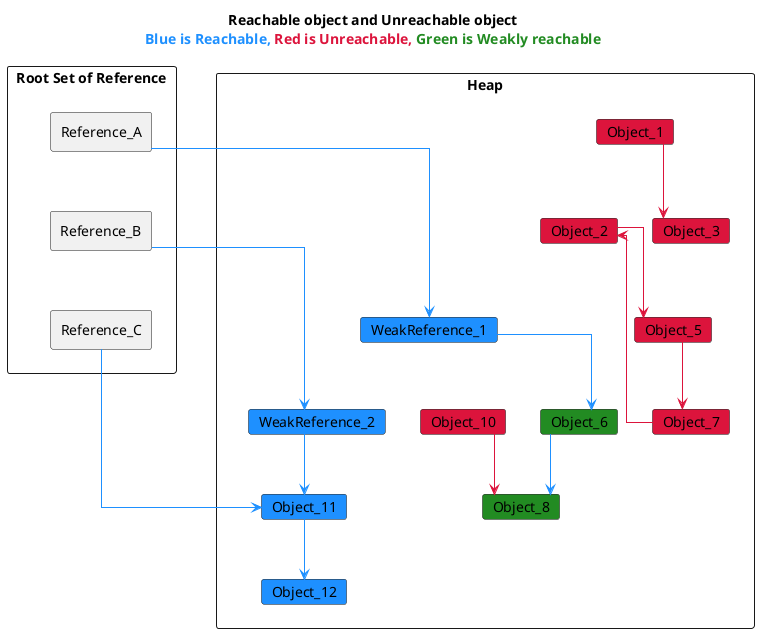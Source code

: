 @startuml
'skinparam nodesep 10
'skinparam ranksep 20
skinparam linetype ortho

title
	Reachable object and Unreachable object
	<color:DodgerBlue>Blue is Reachable, <color:Crimson>Red is Unreachable, <color:ForestGreen>Green is Weakly reachable
end title

rectangle "Root Set of Reference" {
	rectangle Reference_A {
	}
	rectangle Reference_B {
	}
	rectangle Reference_C {
	}

	Reference_A -[hidden]d- Reference_B
	Reference_B -[hidden]d- Reference_C

'	hide a
'	hide b
'	hide c
}

rectangle Heap {
	card Object_1 #Crimson {
	}
	card Object_2 #Crimson {
	}
	card Object_3 #Crimson {
	}
	card WeakReference_1 #DodgerBlue {
	}
	card Object_5 #Crimson {
	}
	card Object_6 #ForestGreen {
	}
	card Object_7 #Crimson {
	}
	card Object_8 #ForestGreen{
	}
	card WeakReference_2 #DodgerBlue{
	}
	card Object_10 #Crimson{
	}
	card Object_11 #DodgerBlue{
	}
	card Object_12 #DodgerBlue{
	}

	Object_1 --> Object_3 #Crimson

	Object_2 --> Object_5 #Crimson
	Object_5 --> Object_7 #Crimson
	Object_7 --> Object_2 #Crimson

	WeakReference_1 --> Object_6 #DodgerBlue
	Object_6 --> Object_8 #DodgerBlue
	Object_10 --> Object_8 #Crimson

	WeakReference_2 --> Object_11 #DodgerBlue
	Object_11 --> Object_12 #DodgerBlue

	Object_1 -[hidden]d-> Object_2

	Object_2 -[hidden]d-> WeakReference_1

	WeakReference_1 -[hidden]d-> WeakReference_2
}

"Root Set of Reference" -[hidden]r- Heap

Reference_A -r-> WeakReference_1 #DodgerBlue
Reference_B -r-> WeakReference_2 #DodgerBlue
Reference_C -r-> Object_11 #DodgerBlue


@enduml